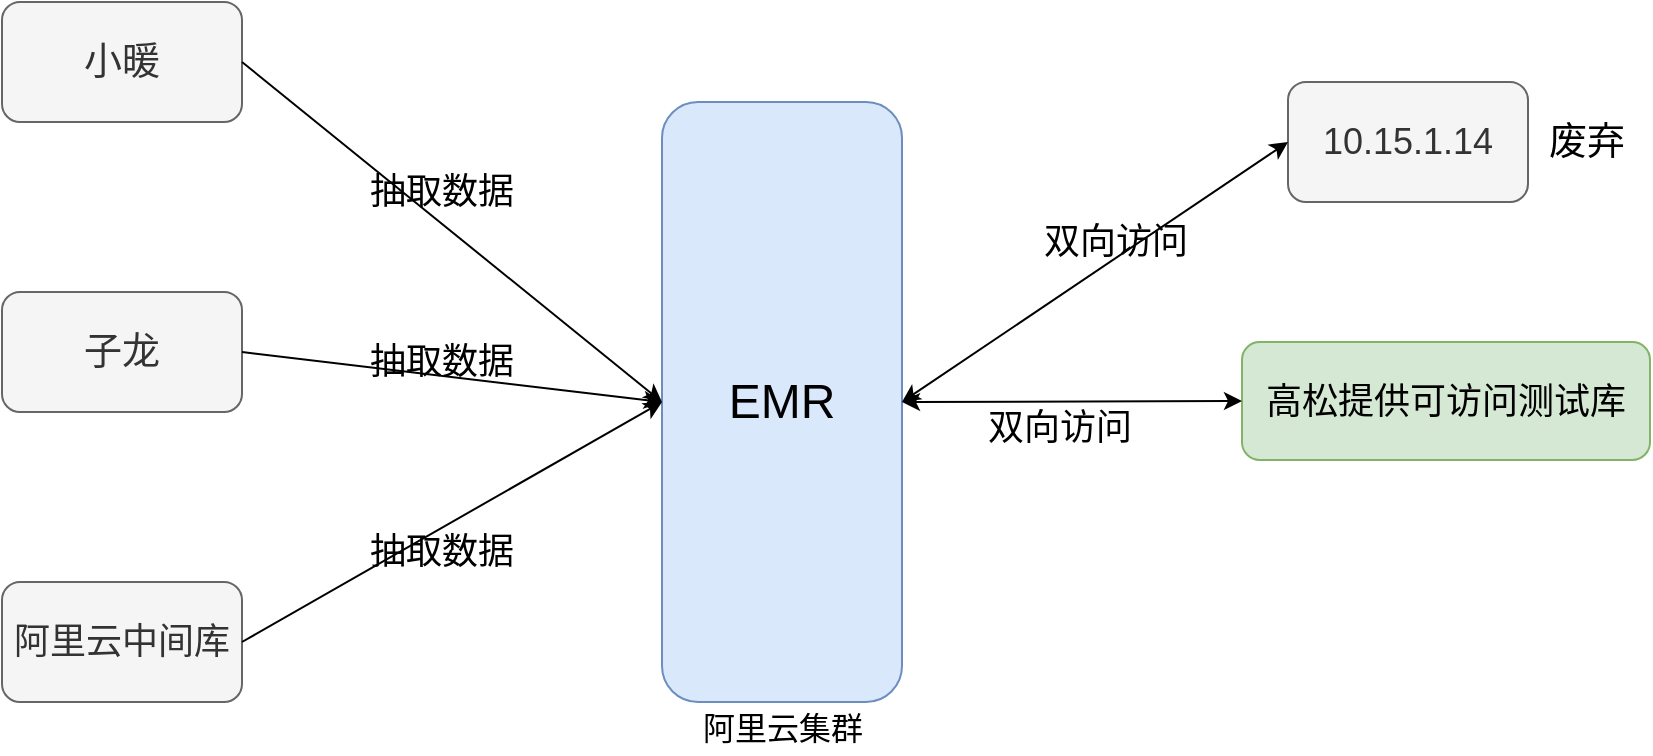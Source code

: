 <mxfile version="11.1.4" type="github"><diagram id="JdHM5aaq73H9tzzsG8id" name="第 1 页"><mxGraphModel dx="1249" dy="825" grid="0" gridSize="10" guides="1" tooltips="1" connect="1" arrows="1" fold="1" page="0" pageScale="1" pageWidth="827" pageHeight="1169" math="0" shadow="0"><root><mxCell id="0"/><mxCell id="1" parent="0"/><mxCell id="4Vpgs0zppkcncUb0-LhF-1" value="&lt;font style=&quot;font-size: 24px&quot;&gt;EMR&lt;/font&gt;" style="rounded=1;whiteSpace=wrap;html=1;fillColor=#dae8fc;strokeColor=#6c8ebf;" parent="1" vertex="1"><mxGeometry x="370" y="250" width="120" height="300" as="geometry"/></mxCell><mxCell id="4Vpgs0zppkcncUb0-LhF-2" value="&lt;font style=&quot;font-size: 19px&quot;&gt;小暖&lt;/font&gt;" style="rounded=1;whiteSpace=wrap;html=1;fillColor=#f5f5f5;strokeColor=#666666;fontColor=#333333;" parent="1" vertex="1"><mxGeometry x="40" y="200" width="120" height="60" as="geometry"/></mxCell><mxCell id="4Vpgs0zppkcncUb0-LhF-3" value="&lt;font style=&quot;font-size: 19px&quot;&gt;子龙&lt;/font&gt;" style="rounded=1;whiteSpace=wrap;html=1;fillColor=#f5f5f5;strokeColor=#666666;fontColor=#333333;" parent="1" vertex="1"><mxGeometry x="40" y="345" width="120" height="60" as="geometry"/></mxCell><mxCell id="4Vpgs0zppkcncUb0-LhF-4" value="&lt;font style=&quot;font-size: 18px&quot;&gt;阿里云中间库&lt;/font&gt;" style="rounded=1;whiteSpace=wrap;html=1;fillColor=#f5f5f5;strokeColor=#666666;fontColor=#333333;" parent="1" vertex="1"><mxGeometry x="40" y="490" width="120" height="60" as="geometry"/></mxCell><mxCell id="4Vpgs0zppkcncUb0-LhF-6" value="" style="endArrow=classic;html=1;exitX=1;exitY=0.5;exitDx=0;exitDy=0;entryX=0;entryY=0.5;entryDx=0;entryDy=0;" parent="1" source="4Vpgs0zppkcncUb0-LhF-2" target="4Vpgs0zppkcncUb0-LhF-1" edge="1"><mxGeometry width="50" height="50" relative="1" as="geometry"><mxPoint x="210" y="270" as="sourcePoint"/><mxPoint x="260" y="220" as="targetPoint"/></mxGeometry></mxCell><mxCell id="4Vpgs0zppkcncUb0-LhF-7" value="" style="endArrow=classic;html=1;exitX=1;exitY=0.5;exitDx=0;exitDy=0;entryX=0;entryY=0.5;entryDx=0;entryDy=0;" parent="1" source="4Vpgs0zppkcncUb0-LhF-3" target="4Vpgs0zppkcncUb0-LhF-1" edge="1"><mxGeometry width="50" height="50" relative="1" as="geometry"><mxPoint x="190" y="600" as="sourcePoint"/><mxPoint x="240" y="550" as="targetPoint"/></mxGeometry></mxCell><mxCell id="4Vpgs0zppkcncUb0-LhF-8" value="" style="endArrow=classic;html=1;exitX=1;exitY=0.5;exitDx=0;exitDy=0;entryX=0;entryY=0.5;entryDx=0;entryDy=0;" parent="1" source="4Vpgs0zppkcncUb0-LhF-4" target="4Vpgs0zppkcncUb0-LhF-1" edge="1"><mxGeometry width="50" height="50" relative="1" as="geometry"><mxPoint x="230" y="590" as="sourcePoint"/><mxPoint x="280" y="540" as="targetPoint"/></mxGeometry></mxCell><mxCell id="4Vpgs0zppkcncUb0-LhF-9" value="&lt;font style=&quot;font-size: 18px&quot;&gt;10.15.1.14&lt;/font&gt;" style="rounded=1;whiteSpace=wrap;html=1;fillColor=#f5f5f5;strokeColor=#666666;fontColor=#333333;" parent="1" vertex="1"><mxGeometry x="683" y="240" width="120" height="60" as="geometry"/></mxCell><mxCell id="4Vpgs0zppkcncUb0-LhF-13" value="" style="endArrow=classic;startArrow=classic;html=1;exitX=1;exitY=0.5;exitDx=0;exitDy=0;entryX=0;entryY=0.5;entryDx=0;entryDy=0;" parent="1" source="4Vpgs0zppkcncUb0-LhF-1" target="4Vpgs0zppkcncUb0-LhF-9" edge="1"><mxGeometry width="50" height="50" relative="1" as="geometry"><mxPoint x="610" y="570" as="sourcePoint"/><mxPoint x="660" y="520" as="targetPoint"/></mxGeometry></mxCell><mxCell id="4Vpgs0zppkcncUb0-LhF-14" value="&lt;font style=&quot;font-size: 18px&quot;&gt;双向访问&lt;/font&gt;" style="text;html=1;strokeColor=none;fillColor=none;align=center;verticalAlign=middle;whiteSpace=wrap;rounded=0;" parent="1" vertex="1"><mxGeometry x="542" y="307.5" width="110" height="25" as="geometry"/></mxCell><mxCell id="4Vpgs0zppkcncUb0-LhF-15" value="&lt;font style=&quot;font-size: 18px&quot;&gt;抽取数据&lt;/font&gt;" style="text;html=1;strokeColor=none;fillColor=none;align=center;verticalAlign=middle;whiteSpace=wrap;rounded=0;" parent="1" vertex="1"><mxGeometry x="220" y="270" width="80" height="50" as="geometry"/></mxCell><mxCell id="4Vpgs0zppkcncUb0-LhF-17" value="&lt;font style=&quot;font-size: 18px&quot;&gt;抽取数据&lt;/font&gt;" style="text;html=1;strokeColor=none;fillColor=none;align=center;verticalAlign=middle;whiteSpace=wrap;rounded=0;" parent="1" vertex="1"><mxGeometry x="220" y="355" width="80" height="50" as="geometry"/></mxCell><mxCell id="4Vpgs0zppkcncUb0-LhF-18" value="&lt;font style=&quot;font-size: 18px&quot;&gt;抽取数据&lt;/font&gt;" style="text;html=1;strokeColor=none;fillColor=none;align=center;verticalAlign=middle;whiteSpace=wrap;rounded=0;" parent="1" vertex="1"><mxGeometry x="220" y="450" width="80" height="50" as="geometry"/></mxCell><mxCell id="4Vpgs0zppkcncUb0-LhF-22" value="&lt;font style=&quot;font-size: 16px&quot;&gt;阿里云集群&lt;/font&gt;" style="text;html=1;strokeColor=none;fillColor=none;align=center;verticalAlign=middle;whiteSpace=wrap;rounded=0;" parent="1" vertex="1"><mxGeometry x="373.5" y="550" width="113" height="26" as="geometry"/></mxCell><mxCell id="DpHPGZy4USvb7URP-xo0-2" value="&lt;font style=&quot;font-size: 18px&quot;&gt;高松提供可访问测试库&lt;/font&gt;" style="rounded=1;whiteSpace=wrap;html=1;fillColor=#d5e8d4;strokeColor=#82b366;" vertex="1" parent="1"><mxGeometry x="660" y="370" width="204" height="59" as="geometry"/></mxCell><mxCell id="DpHPGZy4USvb7URP-xo0-3" value="" style="endArrow=classic;startArrow=classic;html=1;exitX=1;exitY=0.5;exitDx=0;exitDy=0;entryX=0;entryY=0.5;entryDx=0;entryDy=0;" edge="1" parent="1" source="4Vpgs0zppkcncUb0-LhF-1" target="DpHPGZy4USvb7URP-xo0-2"><mxGeometry width="50" height="50" relative="1" as="geometry"><mxPoint x="647" y="645" as="sourcePoint"/><mxPoint x="697" y="595" as="targetPoint"/></mxGeometry></mxCell><mxCell id="DpHPGZy4USvb7URP-xo0-5" value="&lt;font style=&quot;font-size: 18px&quot;&gt;双向访问&lt;/font&gt;" style="text;html=1;strokeColor=none;fillColor=none;align=center;verticalAlign=middle;whiteSpace=wrap;rounded=0;" vertex="1" parent="1"><mxGeometry x="514" y="400" width="110" height="25" as="geometry"/></mxCell><mxCell id="DpHPGZy4USvb7URP-xo0-7" style="edgeStyle=orthogonalEdgeStyle;rounded=0;orthogonalLoop=1;jettySize=auto;html=1;exitX=0.5;exitY=1;exitDx=0;exitDy=0;" edge="1" parent="1" source="DpHPGZy4USvb7URP-xo0-5" target="DpHPGZy4USvb7URP-xo0-5"><mxGeometry relative="1" as="geometry"/></mxCell><mxCell id="DpHPGZy4USvb7URP-xo0-9" value="&lt;font style=&quot;font-size: 19px&quot;&gt;废弃&lt;/font&gt;" style="text;html=1;strokeColor=none;fillColor=none;align=center;verticalAlign=middle;whiteSpace=wrap;rounded=0;" vertex="1" parent="1"><mxGeometry x="801" y="260" width="63" height="20" as="geometry"/></mxCell></root></mxGraphModel></diagram></mxfile>
